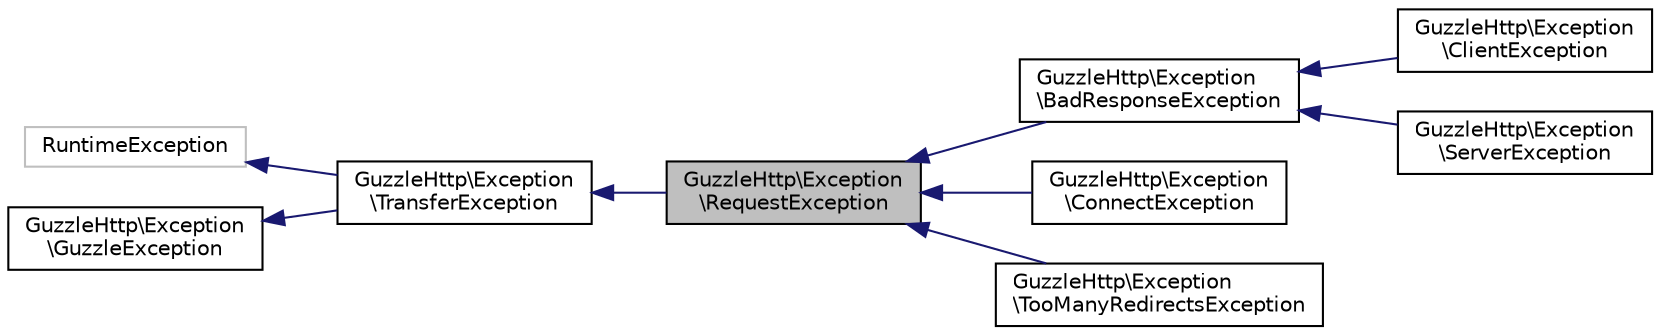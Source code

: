digraph "GuzzleHttp\Exception\RequestException"
{
  edge [fontname="Helvetica",fontsize="10",labelfontname="Helvetica",labelfontsize="10"];
  node [fontname="Helvetica",fontsize="10",shape=record];
  rankdir="LR";
  Node0 [label="GuzzleHttp\\Exception\l\\RequestException",height=0.2,width=0.4,color="black", fillcolor="grey75", style="filled", fontcolor="black"];
  Node1 -> Node0 [dir="back",color="midnightblue",fontsize="10",style="solid",fontname="Helvetica"];
  Node1 [label="GuzzleHttp\\Exception\l\\TransferException",height=0.2,width=0.4,color="black", fillcolor="white", style="filled",URL="$classGuzzleHttp_1_1Exception_1_1TransferException.html"];
  Node2 -> Node1 [dir="back",color="midnightblue",fontsize="10",style="solid",fontname="Helvetica"];
  Node2 [label="RuntimeException",height=0.2,width=0.4,color="grey75", fillcolor="white", style="filled"];
  Node3 -> Node1 [dir="back",color="midnightblue",fontsize="10",style="solid",fontname="Helvetica"];
  Node3 [label="GuzzleHttp\\Exception\l\\GuzzleException",height=0.2,width=0.4,color="black", fillcolor="white", style="filled",URL="$interfaceGuzzleHttp_1_1Exception_1_1GuzzleException.html"];
  Node0 -> Node4 [dir="back",color="midnightblue",fontsize="10",style="solid",fontname="Helvetica"];
  Node4 [label="GuzzleHttp\\Exception\l\\BadResponseException",height=0.2,width=0.4,color="black", fillcolor="white", style="filled",URL="$classGuzzleHttp_1_1Exception_1_1BadResponseException.html"];
  Node4 -> Node5 [dir="back",color="midnightblue",fontsize="10",style="solid",fontname="Helvetica"];
  Node5 [label="GuzzleHttp\\Exception\l\\ClientException",height=0.2,width=0.4,color="black", fillcolor="white", style="filled",URL="$classGuzzleHttp_1_1Exception_1_1ClientException.html"];
  Node4 -> Node6 [dir="back",color="midnightblue",fontsize="10",style="solid",fontname="Helvetica"];
  Node6 [label="GuzzleHttp\\Exception\l\\ServerException",height=0.2,width=0.4,color="black", fillcolor="white", style="filled",URL="$classGuzzleHttp_1_1Exception_1_1ServerException.html"];
  Node0 -> Node7 [dir="back",color="midnightblue",fontsize="10",style="solid",fontname="Helvetica"];
  Node7 [label="GuzzleHttp\\Exception\l\\ConnectException",height=0.2,width=0.4,color="black", fillcolor="white", style="filled",URL="$classGuzzleHttp_1_1Exception_1_1ConnectException.html"];
  Node0 -> Node8 [dir="back",color="midnightblue",fontsize="10",style="solid",fontname="Helvetica"];
  Node8 [label="GuzzleHttp\\Exception\l\\TooManyRedirectsException",height=0.2,width=0.4,color="black", fillcolor="white", style="filled",URL="$classGuzzleHttp_1_1Exception_1_1TooManyRedirectsException.html"];
}

